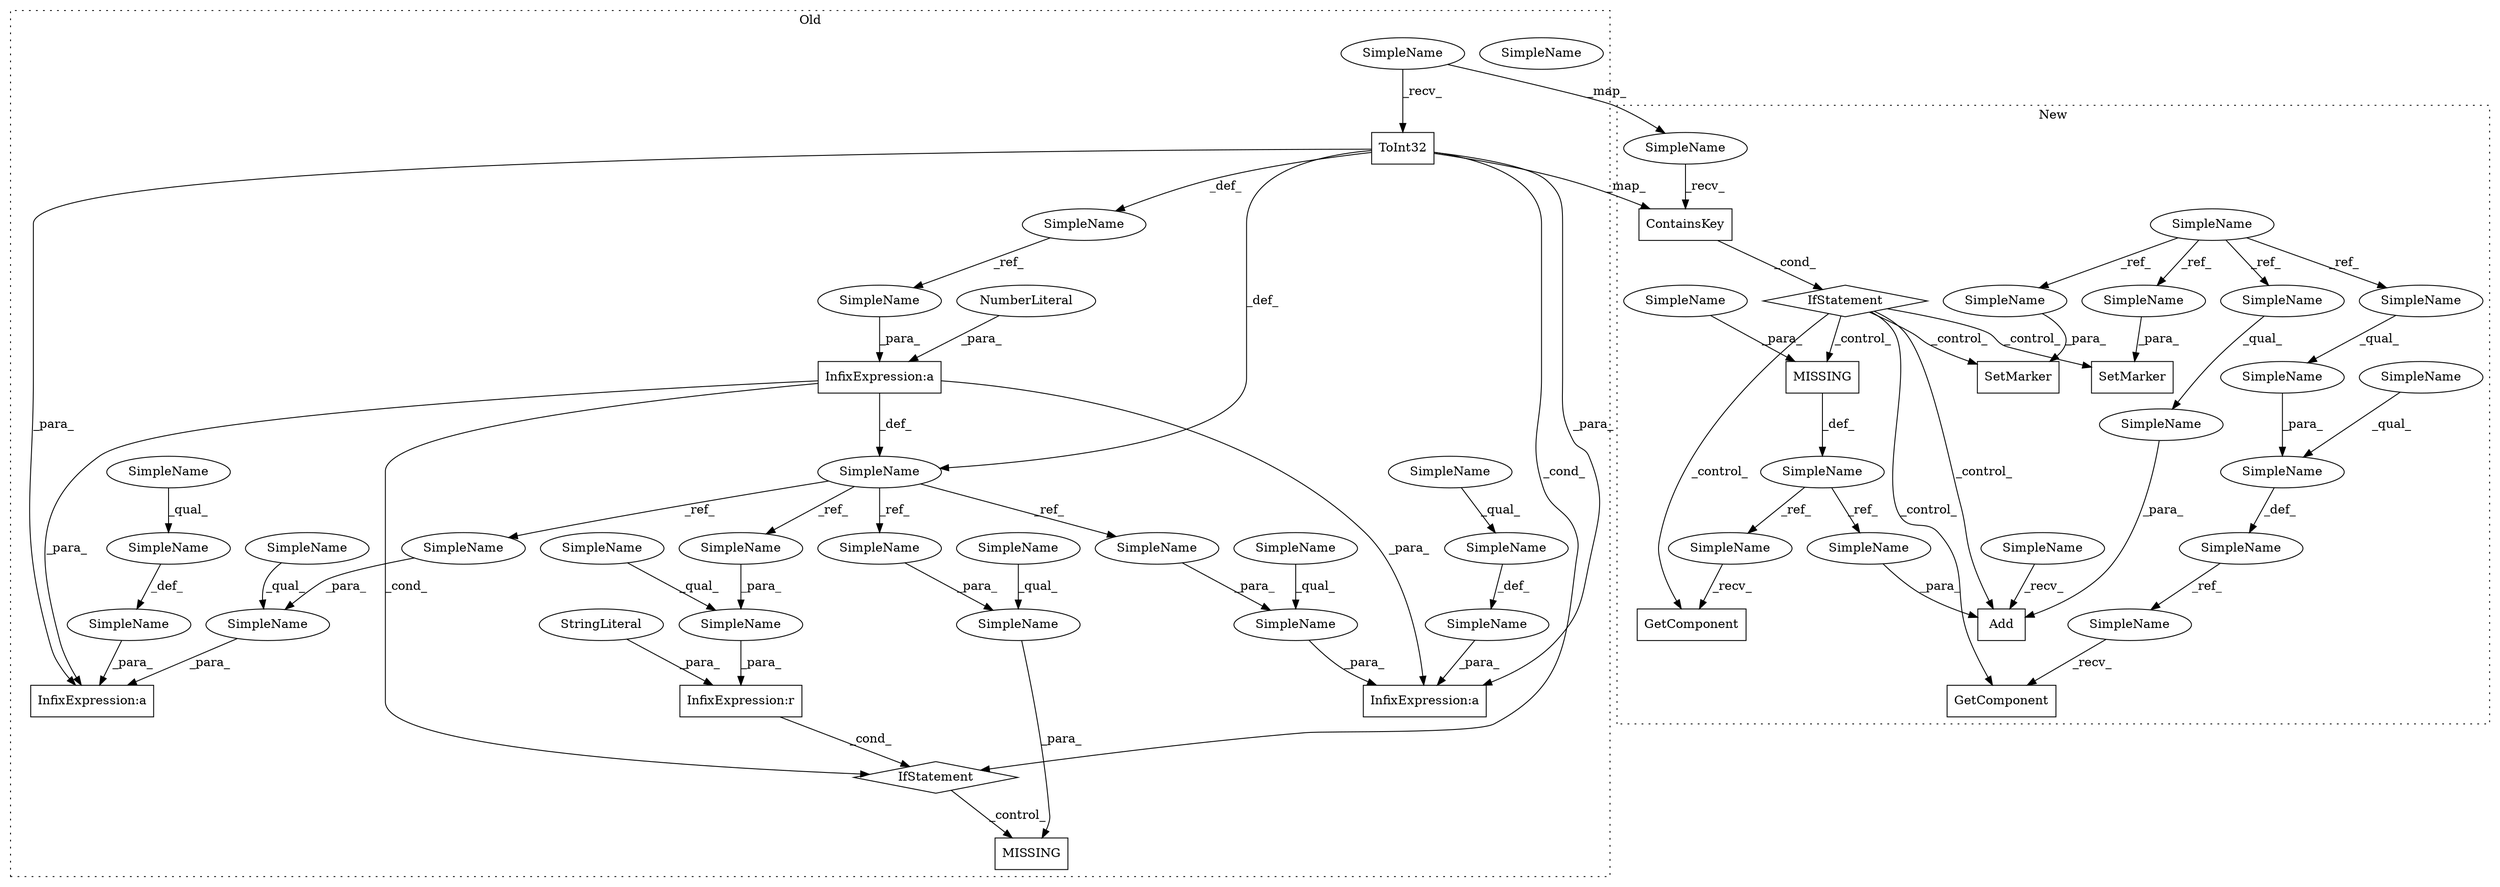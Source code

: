 digraph G {
subgraph cluster0 {
1 [label="ToInt32" a="32" s="2969,2993" l="8,1" shape="box"];
6 [label="InfixExpression:r" a="27" s="3112" l="4" shape="box"];
7 [label="MISSING" a="32" s="-1,3231" l="3203,1" shape="box"];
8 [label="InfixExpression:a" a="27" s="3035" l="3" shape="box"];
9 [label="NumberLiteral" a="34" s="3038" l="1" shape="ellipse"];
11 [label="SimpleName" a="42" s="3012" l="11" shape="ellipse"];
12 [label="SimpleName" a="42" s="3090,3111" l="10,1" shape="ellipse"];
14 [label="SimpleName" a="42" s="3305" l="20" shape="ellipse"];
15 [label="SimpleName" a="42" s="3284" l="9" shape="ellipse"];
16 [label="SimpleName" a="42" s="3383" l="20" shape="ellipse"];
17 [label="SimpleName" a="42" s="3362" l="9" shape="ellipse"];
21 [label="SimpleName" a="42" s="2961" l="7" shape="ellipse"];
24 [label="IfStatement" a="25" s="3086,3120" l="4,15" shape="diamond"];
26 [label="SimpleName" a="42" s="2950" l="8" shape="ellipse"];
27 [label="SimpleName" a="42" s="3090" l="9" shape="ellipse"];
31 [label="SimpleName" a="42" s="3202,3230" l="17,1" shape="ellipse"];
33 [label="SimpleName" a="42" s="3202" l="16" shape="ellipse"];
36 [label="StringLiteral" a="45" s="3116" l="4" shape="ellipse"];
37 [label="SimpleName" a="42" s="3261,3282" l="10,1" shape="ellipse"];
38 [label="InfixExpression:a" a="27" s="3283" l="-22" shape="box"];
39 [label="SimpleName" a="42" s="3261" l="9" shape="ellipse"];
40 [label="SimpleName" a="42" s="3339,3360" l="10,1" shape="ellipse"];
41 [label="InfixExpression:a" a="27" s="3361" l="-22" shape="box"];
42 [label="SimpleName" a="42" s="3339" l="9" shape="ellipse"];
43 [label="SimpleName" a="42" s="3100" l="11" shape="ellipse"];
44 [label="SimpleName" a="42" s="3271" l="11" shape="ellipse"];
45 [label="SimpleName" a="42" s="3349" l="11" shape="ellipse"];
46 [label="SimpleName" a="42" s="3219" l="11" shape="ellipse"];
54 [label="SimpleName" a="42" s="3027" l="8" shape="ellipse"];
55 [label="SimpleName" a="42" s="2961" l="7" shape="ellipse"];
56 [label="SimpleName" a="42" s="3383" l="6" shape="ellipse"];
57 [label="SimpleName" a="42" s="3305" l="6" shape="ellipse"];
label = "Old";
style="dotted";
}
subgraph cluster1 {
2 [label="ContainsKey" a="32" s="2989,3017" l="12,1" shape="box"];
3 [label="GetComponent" a="32" s="3427" l="41" shape="box"];
4 [label="Add" a="32" s="3361,3395" l="4,1" shape="box"];
5 [label="GetComponent" a="32" s="3140" l="41" shape="box"];
10 [label="SetMarker" a="32" s="3469,3485" l="10,1" shape="box"];
13 [label="SimpleName" a="42" s="2930" l="6" shape="ellipse"];
18 [label="SimpleName" a="42" s="3092" l="16" shape="ellipse"];
19 [label="SimpleName" a="42" s="3076,3108" l="16,1" shape="ellipse"];
20 [label="SimpleName" a="42" s="2973" l="15" shape="ellipse"];
22 [label="SetMarker" a="32" s="3182,3198" l="10,1" shape="box"];
23 [label="IfStatement" a="25" s="2969,3018" l="4,14" shape="diamond"];
25 [label="SimpleName" a="42" s="3365" l="16" shape="ellipse"];
28 [label="SimpleName" a="42" s="3061" l="12" shape="ellipse"];
29 [label="SimpleName" a="42" s="3076" l="15" shape="ellipse"];
30 [label="SimpleName" a="42" s="3273" l="12" shape="ellipse"];
32 [label="SimpleName" a="42" s="3345" l="15" shape="ellipse"];
34 [label="MISSING" a="32" s="-1,3326" l="3313,1" shape="box"];
35 [label="SimpleName" a="42" s="3312" l="14" shape="ellipse"];
47 [label="SimpleName" a="42" s="3479" l="6" shape="ellipse"];
48 [label="SimpleName" a="42" s="3092" l="6" shape="ellipse"];
49 [label="SimpleName" a="42" s="3365" l="6" shape="ellipse"];
50 [label="SimpleName" a="42" s="3192" l="6" shape="ellipse"];
51 [label="SimpleName" a="42" s="3127" l="12" shape="ellipse"];
52 [label="SimpleName" a="42" s="3383" l="12" shape="ellipse"];
53 [label="SimpleName" a="42" s="3414" l="12" shape="ellipse"];
label = "New";
style="dotted";
}
1 -> 38 [label="_para_"];
1 -> 24 [label="_cond_"];
1 -> 26 [label="_def_"];
1 -> 41 [label="_para_"];
1 -> 2 [label="_map_"];
1 -> 11 [label="_def_"];
2 -> 23 [label="_cond_"];
6 -> 24 [label="_cond_"];
8 -> 24 [label="_cond_"];
8 -> 11 [label="_def_"];
8 -> 41 [label="_para_"];
8 -> 38 [label="_para_"];
9 -> 8 [label="_para_"];
11 -> 46 [label="_ref_"];
11 -> 45 [label="_ref_"];
11 -> 44 [label="_ref_"];
11 -> 43 [label="_ref_"];
12 -> 6 [label="_para_"];
13 -> 47 [label="_ref_"];
13 -> 49 [label="_ref_"];
13 -> 50 [label="_ref_"];
13 -> 48 [label="_ref_"];
14 -> 15 [label="_def_"];
15 -> 38 [label="_para_"];
16 -> 17 [label="_def_"];
17 -> 41 [label="_para_"];
18 -> 19 [label="_para_"];
19 -> 28 [label="_def_"];
20 -> 2 [label="_recv_"];
23 -> 4 [label="_control_"];
23 -> 22 [label="_control_"];
23 -> 5 [label="_control_"];
23 -> 3 [label="_control_"];
23 -> 34 [label="_control_"];
23 -> 10 [label="_control_"];
24 -> 7 [label="_control_"];
25 -> 4 [label="_para_"];
26 -> 54 [label="_ref_"];
27 -> 12 [label="_qual_"];
28 -> 51 [label="_ref_"];
29 -> 19 [label="_qual_"];
30 -> 53 [label="_ref_"];
30 -> 52 [label="_ref_"];
31 -> 7 [label="_para_"];
32 -> 4 [label="_recv_"];
33 -> 31 [label="_qual_"];
34 -> 30 [label="_def_"];
35 -> 34 [label="_para_"];
36 -> 6 [label="_para_"];
37 -> 38 [label="_para_"];
39 -> 37 [label="_qual_"];
40 -> 41 [label="_para_"];
42 -> 40 [label="_qual_"];
43 -> 12 [label="_para_"];
44 -> 37 [label="_para_"];
45 -> 40 [label="_para_"];
46 -> 31 [label="_para_"];
47 -> 10 [label="_para_"];
48 -> 18 [label="_qual_"];
49 -> 25 [label="_qual_"];
50 -> 22 [label="_para_"];
51 -> 5 [label="_recv_"];
52 -> 4 [label="_para_"];
53 -> 3 [label="_recv_"];
54 -> 8 [label="_para_"];
55 -> 1 [label="_recv_"];
55 -> 20 [label="_map_"];
56 -> 16 [label="_qual_"];
57 -> 14 [label="_qual_"];
}